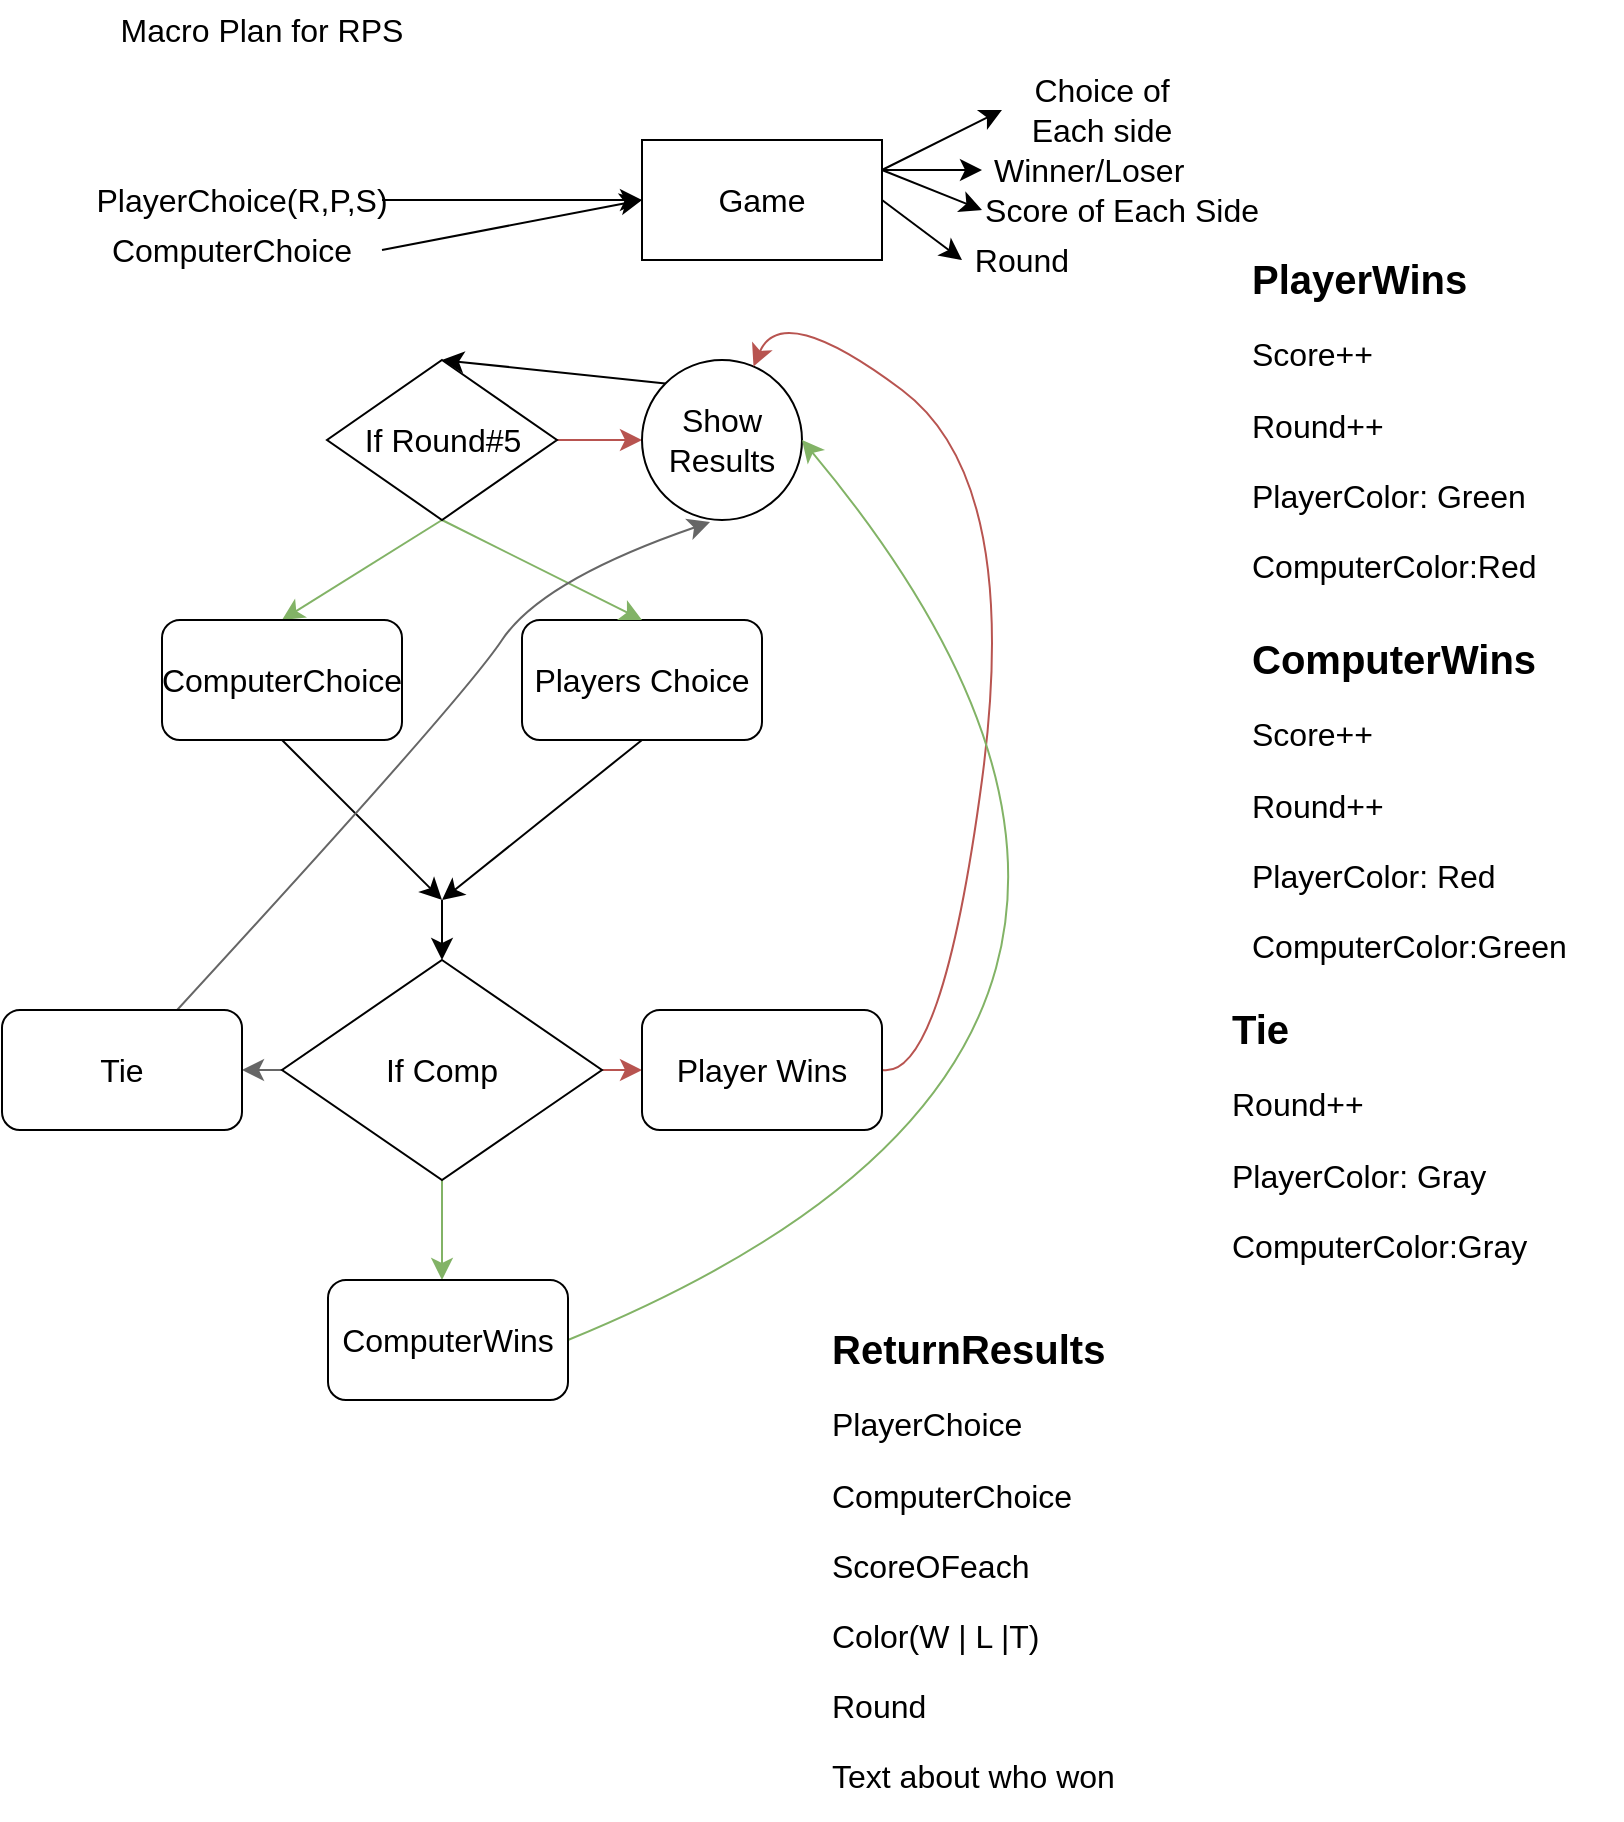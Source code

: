 <mxfile version="22.0.6" type="device">
  <diagram name="Page-1" id="QY_ucyCFsPFS9-7mGZfo">
    <mxGraphModel dx="521" dy="579" grid="1" gridSize="10" guides="1" tooltips="1" connect="1" arrows="1" fold="1" page="1" pageScale="1" pageWidth="827" pageHeight="1169" math="0" shadow="0">
      <root>
        <mxCell id="0" />
        <mxCell id="1" parent="0" />
        <mxCell id="oRjaBm-da8QGTRSI7Ep6-1" value="Macro Plan for RPS" style="text;strokeColor=none;fillColor=none;html=1;align=center;verticalAlign=middle;whiteSpace=wrap;rounded=0;fontSize=16;" vertex="1" parent="1">
          <mxGeometry x="10" y="10" width="240" height="30" as="geometry" />
        </mxCell>
        <mxCell id="oRjaBm-da8QGTRSI7Ep6-10" style="edgeStyle=none;curved=1;rounded=0;orthogonalLoop=1;jettySize=auto;html=1;exitX=1;exitY=0.25;exitDx=0;exitDy=0;entryX=0;entryY=0.5;entryDx=0;entryDy=0;fontSize=12;startSize=8;endSize=8;" edge="1" parent="1" source="oRjaBm-da8QGTRSI7Ep6-2" target="oRjaBm-da8QGTRSI7Ep6-5">
          <mxGeometry relative="1" as="geometry" />
        </mxCell>
        <mxCell id="oRjaBm-da8QGTRSI7Ep6-11" style="edgeStyle=none;curved=1;rounded=0;orthogonalLoop=1;jettySize=auto;html=1;exitX=1;exitY=0.25;exitDx=0;exitDy=0;entryX=0;entryY=0.5;entryDx=0;entryDy=0;fontSize=12;startSize=8;endSize=8;" edge="1" parent="1" source="oRjaBm-da8QGTRSI7Ep6-2" target="oRjaBm-da8QGTRSI7Ep6-6">
          <mxGeometry relative="1" as="geometry" />
        </mxCell>
        <mxCell id="oRjaBm-da8QGTRSI7Ep6-14" style="edgeStyle=none;curved=1;rounded=0;orthogonalLoop=1;jettySize=auto;html=1;exitX=1;exitY=0.5;exitDx=0;exitDy=0;fontSize=12;startSize=8;endSize=8;" edge="1" parent="1" source="oRjaBm-da8QGTRSI7Ep6-2">
          <mxGeometry relative="1" as="geometry">
            <mxPoint x="480" y="140" as="targetPoint" />
          </mxGeometry>
        </mxCell>
        <mxCell id="oRjaBm-da8QGTRSI7Ep6-18" style="edgeStyle=none;curved=1;rounded=0;orthogonalLoop=1;jettySize=auto;html=1;exitX=1;exitY=0.25;exitDx=0;exitDy=0;entryX=0;entryY=0.5;entryDx=0;entryDy=0;fontSize=12;startSize=8;endSize=8;" edge="1" parent="1" source="oRjaBm-da8QGTRSI7Ep6-2" target="oRjaBm-da8QGTRSI7Ep6-16">
          <mxGeometry relative="1" as="geometry" />
        </mxCell>
        <mxCell id="oRjaBm-da8QGTRSI7Ep6-2" value="Game" style="rounded=0;whiteSpace=wrap;html=1;fontSize=16;" vertex="1" parent="1">
          <mxGeometry x="320" y="80" width="120" height="60" as="geometry" />
        </mxCell>
        <mxCell id="oRjaBm-da8QGTRSI7Ep6-4" style="edgeStyle=none;curved=1;rounded=0;orthogonalLoop=1;jettySize=auto;html=1;exitX=1;exitY=0.5;exitDx=0;exitDy=0;entryX=0;entryY=0.5;entryDx=0;entryDy=0;fontSize=12;startSize=8;endSize=8;" edge="1" parent="1" source="oRjaBm-da8QGTRSI7Ep6-3" target="oRjaBm-da8QGTRSI7Ep6-2">
          <mxGeometry relative="1" as="geometry" />
        </mxCell>
        <mxCell id="oRjaBm-da8QGTRSI7Ep6-3" value="PlayerChoice(R,P,S)" style="text;html=1;strokeColor=none;fillColor=none;align=center;verticalAlign=middle;whiteSpace=wrap;rounded=0;fontSize=16;" vertex="1" parent="1">
          <mxGeometry x="50" y="95" width="140" height="30" as="geometry" />
        </mxCell>
        <mxCell id="oRjaBm-da8QGTRSI7Ep6-5" value="Winner/Loser" style="text;strokeColor=none;fillColor=none;align=left;verticalAlign=middle;spacingLeft=4;spacingRight=4;overflow=hidden;points=[[0,0.5],[1,0.5]];portConstraint=eastwest;rotatable=0;whiteSpace=wrap;html=1;fontSize=16;" vertex="1" parent="1">
          <mxGeometry x="490" y="80" width="110" height="30" as="geometry" />
        </mxCell>
        <mxCell id="oRjaBm-da8QGTRSI7Ep6-6" value="Score of Each Side" style="text;html=1;strokeColor=none;fillColor=none;align=center;verticalAlign=middle;whiteSpace=wrap;rounded=0;fontSize=16;" vertex="1" parent="1">
          <mxGeometry x="490" y="100" width="140" height="30" as="geometry" />
        </mxCell>
        <mxCell id="oRjaBm-da8QGTRSI7Ep6-9" style="edgeStyle=none;curved=1;rounded=0;orthogonalLoop=1;jettySize=auto;html=1;exitX=1;exitY=0.5;exitDx=0;exitDy=0;entryX=0;entryY=0.5;entryDx=0;entryDy=0;fontSize=12;startSize=8;endSize=8;" edge="1" parent="1" source="oRjaBm-da8QGTRSI7Ep6-8" target="oRjaBm-da8QGTRSI7Ep6-2">
          <mxGeometry relative="1" as="geometry" />
        </mxCell>
        <mxCell id="oRjaBm-da8QGTRSI7Ep6-8" value="ComputerChoice" style="text;html=1;strokeColor=none;fillColor=none;align=center;verticalAlign=middle;whiteSpace=wrap;rounded=0;fontSize=16;" vertex="1" parent="1">
          <mxGeometry x="40" y="120" width="150" height="30" as="geometry" />
        </mxCell>
        <mxCell id="oRjaBm-da8QGTRSI7Ep6-15" value="Round" style="text;html=1;strokeColor=none;fillColor=none;align=center;verticalAlign=middle;whiteSpace=wrap;rounded=0;fontSize=16;" vertex="1" parent="1">
          <mxGeometry x="480" y="125" width="60" height="30" as="geometry" />
        </mxCell>
        <mxCell id="oRjaBm-da8QGTRSI7Ep6-16" value="Choice of Each side" style="text;html=1;strokeColor=none;fillColor=none;align=center;verticalAlign=middle;whiteSpace=wrap;rounded=0;fontSize=16;" vertex="1" parent="1">
          <mxGeometry x="500" y="50" width="100" height="30" as="geometry" />
        </mxCell>
        <mxCell id="oRjaBm-da8QGTRSI7Ep6-21" style="edgeStyle=none;curved=1;rounded=0;orthogonalLoop=1;jettySize=auto;html=1;exitX=0.5;exitY=1;exitDx=0;exitDy=0;fontSize=12;startSize=8;endSize=8;" edge="1" parent="1">
          <mxGeometry relative="1" as="geometry">
            <mxPoint x="220" y="460" as="targetPoint" />
            <mxPoint x="140" y="380" as="sourcePoint" />
          </mxGeometry>
        </mxCell>
        <mxCell id="oRjaBm-da8QGTRSI7Ep6-22" style="edgeStyle=none;curved=1;rounded=0;orthogonalLoop=1;jettySize=auto;html=1;exitX=0.5;exitY=1;exitDx=0;exitDy=0;fontSize=12;startSize=8;endSize=8;" edge="1" parent="1" source="oRjaBm-da8QGTRSI7Ep6-20">
          <mxGeometry relative="1" as="geometry">
            <mxPoint x="220" y="460" as="targetPoint" />
          </mxGeometry>
        </mxCell>
        <mxCell id="oRjaBm-da8QGTRSI7Ep6-20" value="Players Choice" style="rounded=1;whiteSpace=wrap;html=1;fontSize=16;" vertex="1" parent="1">
          <mxGeometry x="260" y="320" width="120" height="60" as="geometry" />
        </mxCell>
        <mxCell id="oRjaBm-da8QGTRSI7Ep6-30" style="edgeStyle=none;curved=1;rounded=0;orthogonalLoop=1;jettySize=auto;html=1;fontSize=12;startSize=8;endSize=8;" edge="1" parent="1">
          <mxGeometry relative="1" as="geometry">
            <mxPoint x="220" y="490" as="targetPoint" />
            <mxPoint x="220" y="460" as="sourcePoint" />
          </mxGeometry>
        </mxCell>
        <mxCell id="oRjaBm-da8QGTRSI7Ep6-35" style="edgeStyle=none;curved=1;rounded=0;orthogonalLoop=1;jettySize=auto;html=1;exitX=0.5;exitY=1;exitDx=0;exitDy=0;fontSize=12;startSize=8;endSize=8;fillColor=#d5e8d4;strokeColor=#82b366;" edge="1" parent="1" source="oRjaBm-da8QGTRSI7Ep6-32">
          <mxGeometry relative="1" as="geometry">
            <mxPoint x="220" y="650" as="targetPoint" />
          </mxGeometry>
        </mxCell>
        <mxCell id="oRjaBm-da8QGTRSI7Ep6-36" style="edgeStyle=none;curved=1;rounded=0;orthogonalLoop=1;jettySize=auto;html=1;exitX=1;exitY=0.5;exitDx=0;exitDy=0;fontSize=12;startSize=8;endSize=8;fillColor=#f8cecc;strokeColor=#b85450;" edge="1" parent="1" source="oRjaBm-da8QGTRSI7Ep6-32">
          <mxGeometry relative="1" as="geometry">
            <mxPoint x="320" y="545" as="targetPoint" />
          </mxGeometry>
        </mxCell>
        <mxCell id="oRjaBm-da8QGTRSI7Ep6-38" style="edgeStyle=none;curved=1;rounded=0;orthogonalLoop=1;jettySize=auto;html=1;exitX=0;exitY=0.5;exitDx=0;exitDy=0;fontSize=12;startSize=8;endSize=8;fillColor=#f5f5f5;strokeColor=#666666;" edge="1" parent="1" source="oRjaBm-da8QGTRSI7Ep6-32">
          <mxGeometry relative="1" as="geometry">
            <mxPoint x="120" y="545" as="targetPoint" />
          </mxGeometry>
        </mxCell>
        <mxCell id="oRjaBm-da8QGTRSI7Ep6-32" value="If Comp" style="rhombus;whiteSpace=wrap;html=1;fontSize=16;" vertex="1" parent="1">
          <mxGeometry x="140" y="490" width="160" height="110" as="geometry" />
        </mxCell>
        <mxCell id="oRjaBm-da8QGTRSI7Ep6-41" style="edgeStyle=none;curved=1;rounded=0;orthogonalLoop=1;jettySize=auto;html=1;exitX=0.5;exitY=1;exitDx=0;exitDy=0;entryX=0.5;entryY=0;entryDx=0;entryDy=0;fontSize=12;startSize=8;endSize=8;fillColor=#d5e8d4;strokeColor=#82b366;" edge="1" parent="1" source="oRjaBm-da8QGTRSI7Ep6-40">
          <mxGeometry relative="1" as="geometry">
            <mxPoint x="140" y="320" as="targetPoint" />
          </mxGeometry>
        </mxCell>
        <mxCell id="oRjaBm-da8QGTRSI7Ep6-42" style="edgeStyle=none;curved=1;rounded=0;orthogonalLoop=1;jettySize=auto;html=1;exitX=0.5;exitY=1;exitDx=0;exitDy=0;entryX=0.5;entryY=0;entryDx=0;entryDy=0;fontSize=12;startSize=8;endSize=8;fillColor=#d5e8d4;strokeColor=#82b366;" edge="1" parent="1" source="oRjaBm-da8QGTRSI7Ep6-40" target="oRjaBm-da8QGTRSI7Ep6-20">
          <mxGeometry relative="1" as="geometry" />
        </mxCell>
        <mxCell id="oRjaBm-da8QGTRSI7Ep6-44" value="" style="edgeStyle=none;curved=1;rounded=0;orthogonalLoop=1;jettySize=auto;html=1;fontSize=12;startSize=8;endSize=8;fillColor=#f8cecc;strokeColor=#b85450;" edge="1" parent="1" source="oRjaBm-da8QGTRSI7Ep6-40" target="oRjaBm-da8QGTRSI7Ep6-43">
          <mxGeometry relative="1" as="geometry" />
        </mxCell>
        <mxCell id="oRjaBm-da8QGTRSI7Ep6-40" value="If Round#5" style="rhombus;whiteSpace=wrap;html=1;fontSize=16;" vertex="1" parent="1">
          <mxGeometry x="162.5" y="190" width="115" height="80" as="geometry" />
        </mxCell>
        <mxCell id="oRjaBm-da8QGTRSI7Ep6-63" style="edgeStyle=none;curved=1;rounded=0;orthogonalLoop=1;jettySize=auto;html=1;exitX=0;exitY=0;exitDx=0;exitDy=0;entryX=0.5;entryY=0;entryDx=0;entryDy=0;fontSize=12;startSize=8;endSize=8;" edge="1" parent="1" source="oRjaBm-da8QGTRSI7Ep6-43" target="oRjaBm-da8QGTRSI7Ep6-40">
          <mxGeometry relative="1" as="geometry" />
        </mxCell>
        <mxCell id="oRjaBm-da8QGTRSI7Ep6-43" value="Show Results" style="ellipse;whiteSpace=wrap;html=1;fontSize=16;" vertex="1" parent="1">
          <mxGeometry x="320" y="190" width="80" height="80" as="geometry" />
        </mxCell>
        <mxCell id="oRjaBm-da8QGTRSI7Ep6-50" style="edgeStyle=none;curved=1;rounded=0;orthogonalLoop=1;jettySize=auto;html=1;exitX=1;exitY=0.5;exitDx=0;exitDy=0;fontSize=12;startSize=8;endSize=8;fillColor=#f8cecc;strokeColor=#b85450;" edge="1" parent="1" source="oRjaBm-da8QGTRSI7Ep6-45" target="oRjaBm-da8QGTRSI7Ep6-43">
          <mxGeometry relative="1" as="geometry">
            <Array as="points">
              <mxPoint x="470" y="550" />
              <mxPoint x="510" y="250" />
              <mxPoint x="390" y="160" />
            </Array>
          </mxGeometry>
        </mxCell>
        <mxCell id="oRjaBm-da8QGTRSI7Ep6-45" value="Player Wins" style="rounded=1;whiteSpace=wrap;html=1;fontSize=16;" vertex="1" parent="1">
          <mxGeometry x="320" y="515" width="120" height="60" as="geometry" />
        </mxCell>
        <mxCell id="oRjaBm-da8QGTRSI7Ep6-65" style="edgeStyle=none;curved=1;rounded=0;orthogonalLoop=1;jettySize=auto;html=1;exitX=1;exitY=0.5;exitDx=0;exitDy=0;entryX=1;entryY=0.5;entryDx=0;entryDy=0;fontSize=12;startSize=8;endSize=8;fillColor=#d5e8d4;strokeColor=#82b366;" edge="1" parent="1" source="oRjaBm-da8QGTRSI7Ep6-47" target="oRjaBm-da8QGTRSI7Ep6-43">
          <mxGeometry relative="1" as="geometry">
            <Array as="points">
              <mxPoint x="650" y="530" />
            </Array>
          </mxGeometry>
        </mxCell>
        <mxCell id="oRjaBm-da8QGTRSI7Ep6-47" value="ComputerWins" style="rounded=1;whiteSpace=wrap;html=1;fontSize=16;" vertex="1" parent="1">
          <mxGeometry x="163" y="650" width="120" height="60" as="geometry" />
        </mxCell>
        <mxCell id="oRjaBm-da8QGTRSI7Ep6-51" style="edgeStyle=none;curved=1;rounded=0;orthogonalLoop=1;jettySize=auto;html=1;entryX=0.425;entryY=1.013;entryDx=0;entryDy=0;fontSize=12;startSize=8;endSize=8;fillColor=#f5f5f5;strokeColor=#666666;entryPerimeter=0;" edge="1" parent="1" source="oRjaBm-da8QGTRSI7Ep6-48" target="oRjaBm-da8QGTRSI7Ep6-43">
          <mxGeometry relative="1" as="geometry">
            <Array as="points">
              <mxPoint x="230" y="360" />
              <mxPoint x="270" y="300" />
            </Array>
          </mxGeometry>
        </mxCell>
        <mxCell id="oRjaBm-da8QGTRSI7Ep6-48" value="Tie" style="rounded=1;whiteSpace=wrap;html=1;fontSize=16;" vertex="1" parent="1">
          <mxGeometry y="515" width="120" height="60" as="geometry" />
        </mxCell>
        <mxCell id="oRjaBm-da8QGTRSI7Ep6-49" value="ComputerChoice" style="rounded=1;whiteSpace=wrap;html=1;fontSize=16;" vertex="1" parent="1">
          <mxGeometry x="80" y="320" width="120" height="60" as="geometry" />
        </mxCell>
        <mxCell id="oRjaBm-da8QGTRSI7Ep6-54" value="&lt;h1 style=&quot;font-size: 20px;&quot;&gt;PlayerWins&lt;/h1&gt;&lt;p&gt;Score++&lt;/p&gt;&lt;p&gt;Round++&lt;br&gt;&lt;/p&gt;&lt;p&gt;PlayerColor: Green&lt;/p&gt;&lt;p&gt;ComputerColor:Red&lt;/p&gt;&lt;p&gt;&lt;br&gt;&lt;/p&gt;" style="text;html=1;strokeColor=none;fillColor=none;spacing=5;spacingTop=-20;whiteSpace=wrap;overflow=hidden;rounded=0;fontSize=16;" vertex="1" parent="1">
          <mxGeometry x="620" y="135" width="190" height="190" as="geometry" />
        </mxCell>
        <mxCell id="oRjaBm-da8QGTRSI7Ep6-55" value="&lt;h1 style=&quot;font-size: 20px;&quot;&gt;ComputerWins&lt;/h1&gt;&lt;p&gt;Score++&lt;/p&gt;&lt;p&gt;Round++&lt;br&gt;&lt;/p&gt;&lt;p&gt;PlayerColor: Red&lt;/p&gt;&lt;p&gt;ComputerColor:Green&lt;/p&gt;&lt;p&gt;&lt;br&gt;&lt;/p&gt;" style="text;html=1;strokeColor=none;fillColor=none;spacing=5;spacingTop=-20;whiteSpace=wrap;overflow=hidden;rounded=0;fontSize=16;" vertex="1" parent="1">
          <mxGeometry x="620" y="325" width="190" height="190" as="geometry" />
        </mxCell>
        <mxCell id="oRjaBm-da8QGTRSI7Ep6-56" value="&lt;h1 style=&quot;font-size: 20px;&quot;&gt;Tie&lt;/h1&gt;&lt;p&gt;Round++&lt;br&gt;&lt;/p&gt;&lt;p&gt;PlayerColor: Gray&lt;/p&gt;&lt;p&gt;ComputerColor:Gray&lt;/p&gt;&lt;p&gt;&lt;br&gt;&lt;/p&gt;" style="text;html=1;strokeColor=none;fillColor=none;spacing=5;spacingTop=-20;whiteSpace=wrap;overflow=hidden;rounded=0;fontSize=16;" vertex="1" parent="1">
          <mxGeometry x="610" y="510" width="190" height="190" as="geometry" />
        </mxCell>
        <mxCell id="oRjaBm-da8QGTRSI7Ep6-62" value="&lt;h1 style=&quot;font-size: 20px;&quot;&gt;ReturnResults&lt;/h1&gt;&lt;p&gt;PlayerChoice&lt;/p&gt;&lt;p&gt;ComputerChoice&lt;/p&gt;&lt;p&gt;ScoreOFeach&lt;/p&gt;&lt;p&gt;Color(W | L |T)&lt;/p&gt;&lt;p&gt;Round&lt;/p&gt;&lt;p&gt;Text about who won&lt;/p&gt;" style="text;html=1;strokeColor=none;fillColor=none;spacing=5;spacingTop=-20;whiteSpace=wrap;overflow=hidden;rounded=0;fontSize=16;" vertex="1" parent="1">
          <mxGeometry x="410" y="670" width="190" height="250" as="geometry" />
        </mxCell>
      </root>
    </mxGraphModel>
  </diagram>
</mxfile>
